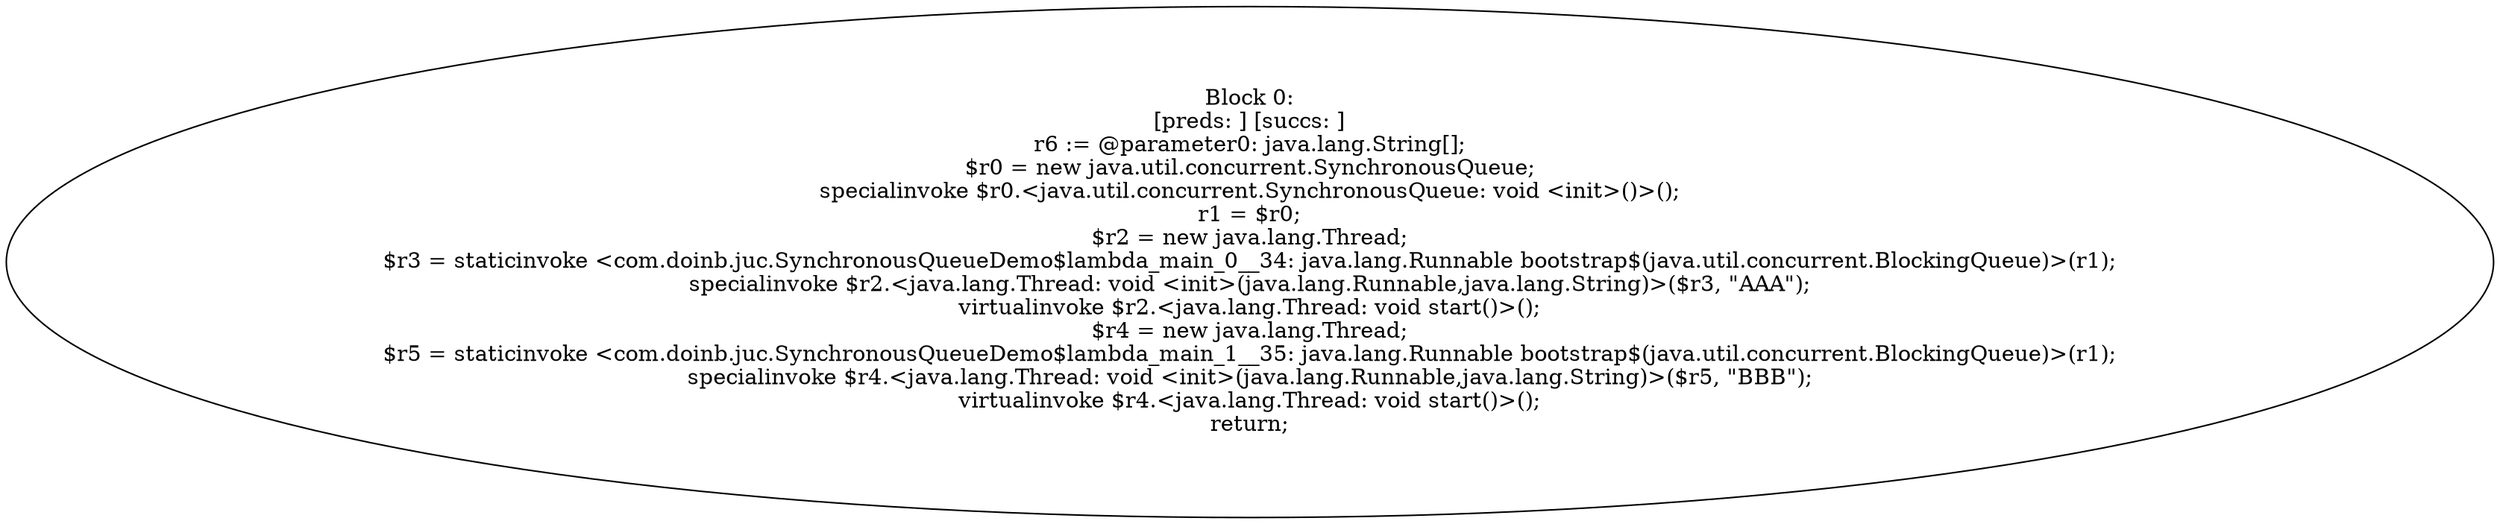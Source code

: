 digraph "unitGraph" {
    "Block 0:
[preds: ] [succs: ]
r6 := @parameter0: java.lang.String[];
$r0 = new java.util.concurrent.SynchronousQueue;
specialinvoke $r0.<java.util.concurrent.SynchronousQueue: void <init>()>();
r1 = $r0;
$r2 = new java.lang.Thread;
$r3 = staticinvoke <com.doinb.juc.SynchronousQueueDemo$lambda_main_0__34: java.lang.Runnable bootstrap$(java.util.concurrent.BlockingQueue)>(r1);
specialinvoke $r2.<java.lang.Thread: void <init>(java.lang.Runnable,java.lang.String)>($r3, \"AAA\");
virtualinvoke $r2.<java.lang.Thread: void start()>();
$r4 = new java.lang.Thread;
$r5 = staticinvoke <com.doinb.juc.SynchronousQueueDemo$lambda_main_1__35: java.lang.Runnable bootstrap$(java.util.concurrent.BlockingQueue)>(r1);
specialinvoke $r4.<java.lang.Thread: void <init>(java.lang.Runnable,java.lang.String)>($r5, \"BBB\");
virtualinvoke $r4.<java.lang.Thread: void start()>();
return;
"
}
